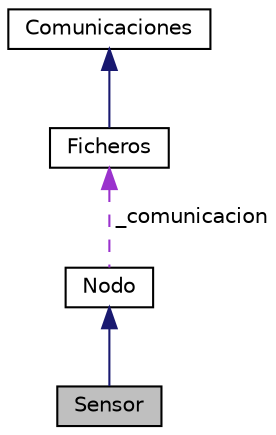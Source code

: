 digraph G
{
  edge [fontname="Helvetica",fontsize="10",labelfontname="Helvetica",labelfontsize="10"];
  node [fontname="Helvetica",fontsize="10",shape=record];
  Node1 [label="Sensor",height=0.2,width=0.4,color="black", fillcolor="grey75", style="filled" fontcolor="black"];
  Node2 -> Node1 [dir="back",color="midnightblue",fontsize="10",style="solid",fontname="Helvetica"];
  Node2 [label="Nodo",height=0.2,width=0.4,color="black", fillcolor="white", style="filled",URL="$class_nodo.html"];
  Node3 -> Node2 [dir="back",color="darkorchid3",fontsize="10",style="dashed",label=" _comunicacion" ,fontname="Helvetica"];
  Node3 [label="Ficheros",height=0.2,width=0.4,color="black", fillcolor="white", style="filled",URL="$class_ficheros.html"];
  Node4 -> Node3 [dir="back",color="midnightblue",fontsize="10",style="solid",fontname="Helvetica"];
  Node4 [label="Comunicaciones",height=0.2,width=0.4,color="black", fillcolor="white", style="filled",URL="$class_comunicaciones.html"];
}
